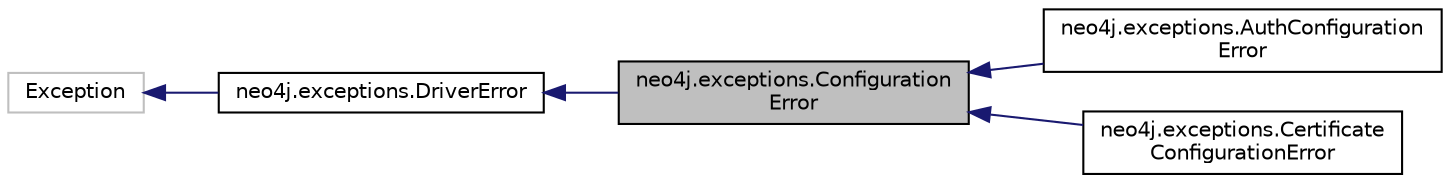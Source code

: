 digraph "neo4j.exceptions.ConfigurationError"
{
 // LATEX_PDF_SIZE
  edge [fontname="Helvetica",fontsize="10",labelfontname="Helvetica",labelfontsize="10"];
  node [fontname="Helvetica",fontsize="10",shape=record];
  rankdir="LR";
  Node1 [label="neo4j.exceptions.Configuration\lError",height=0.2,width=0.4,color="black", fillcolor="grey75", style="filled", fontcolor="black",tooltip=" "];
  Node2 -> Node1 [dir="back",color="midnightblue",fontsize="10",style="solid",fontname="Helvetica"];
  Node2 [label="neo4j.exceptions.DriverError",height=0.2,width=0.4,color="black", fillcolor="white", style="filled",URL="$classneo4j_1_1exceptions_1_1_driver_error.html",tooltip=" "];
  Node3 -> Node2 [dir="back",color="midnightblue",fontsize="10",style="solid",fontname="Helvetica"];
  Node3 [label="Exception",height=0.2,width=0.4,color="grey75", fillcolor="white", style="filled",tooltip=" "];
  Node1 -> Node4 [dir="back",color="midnightblue",fontsize="10",style="solid",fontname="Helvetica"];
  Node4 [label="neo4j.exceptions.AuthConfiguration\lError",height=0.2,width=0.4,color="black", fillcolor="white", style="filled",URL="$classneo4j_1_1exceptions_1_1_auth_configuration_error.html",tooltip=" "];
  Node1 -> Node5 [dir="back",color="midnightblue",fontsize="10",style="solid",fontname="Helvetica"];
  Node5 [label="neo4j.exceptions.Certificate\lConfigurationError",height=0.2,width=0.4,color="black", fillcolor="white", style="filled",URL="$classneo4j_1_1exceptions_1_1_certificate_configuration_error.html",tooltip=" "];
}
